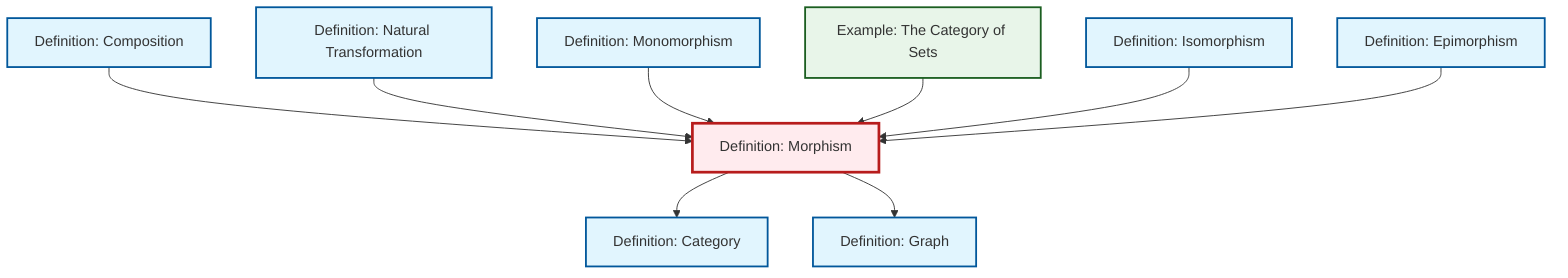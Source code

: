 graph TD
    classDef definition fill:#e1f5fe,stroke:#01579b,stroke-width:2px
    classDef theorem fill:#f3e5f5,stroke:#4a148c,stroke-width:2px
    classDef axiom fill:#fff3e0,stroke:#e65100,stroke-width:2px
    classDef example fill:#e8f5e9,stroke:#1b5e20,stroke-width:2px
    classDef current fill:#ffebee,stroke:#b71c1c,stroke-width:3px
    ex-set-category["Example: The Category of Sets"]:::example
    def-natural-transformation["Definition: Natural Transformation"]:::definition
    def-epimorphism["Definition: Epimorphism"]:::definition
    def-morphism["Definition: Morphism"]:::definition
    def-category["Definition: Category"]:::definition
    def-composition["Definition: Composition"]:::definition
    def-monomorphism["Definition: Monomorphism"]:::definition
    def-isomorphism["Definition: Isomorphism"]:::definition
    def-graph["Definition: Graph"]:::definition
    def-composition --> def-morphism
    def-natural-transformation --> def-morphism
    def-monomorphism --> def-morphism
    ex-set-category --> def-morphism
    def-isomorphism --> def-morphism
    def-morphism --> def-category
    def-epimorphism --> def-morphism
    def-morphism --> def-graph
    class def-morphism current